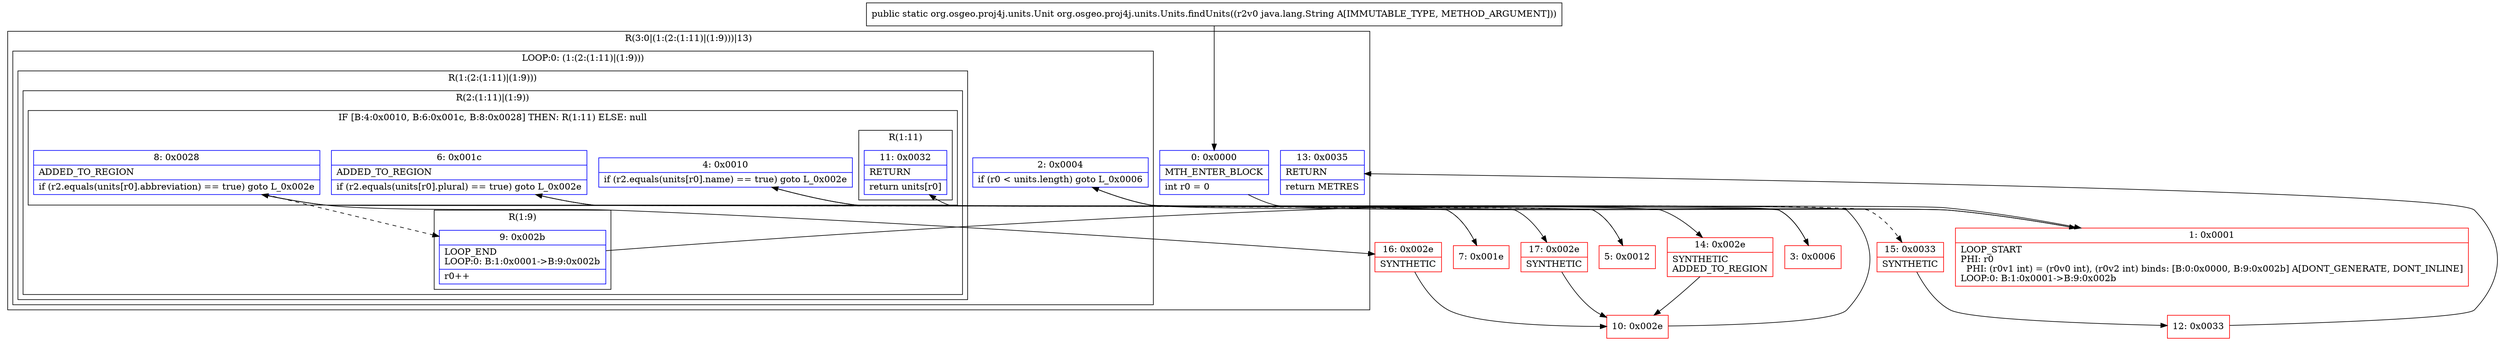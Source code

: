 digraph "CFG fororg.osgeo.proj4j.units.Units.findUnits(Ljava\/lang\/String;)Lorg\/osgeo\/proj4j\/units\/Unit;" {
subgraph cluster_Region_1700452637 {
label = "R(3:0|(1:(2:(1:11)|(1:9)))|13)";
node [shape=record,color=blue];
Node_0 [shape=record,label="{0\:\ 0x0000|MTH_ENTER_BLOCK\l|int r0 = 0\l}"];
subgraph cluster_LoopRegion_1154285988 {
label = "LOOP:0: (1:(2:(1:11)|(1:9)))";
node [shape=record,color=blue];
Node_2 [shape=record,label="{2\:\ 0x0004|if (r0 \< units.length) goto L_0x0006\l}"];
subgraph cluster_Region_980646740 {
label = "R(1:(2:(1:11)|(1:9)))";
node [shape=record,color=blue];
subgraph cluster_Region_1234091003 {
label = "R(2:(1:11)|(1:9))";
node [shape=record,color=blue];
subgraph cluster_IfRegion_1418350069 {
label = "IF [B:4:0x0010, B:6:0x001c, B:8:0x0028] THEN: R(1:11) ELSE: null";
node [shape=record,color=blue];
Node_4 [shape=record,label="{4\:\ 0x0010|if (r2.equals(units[r0].name) == true) goto L_0x002e\l}"];
Node_6 [shape=record,label="{6\:\ 0x001c|ADDED_TO_REGION\l|if (r2.equals(units[r0].plural) == true) goto L_0x002e\l}"];
Node_8 [shape=record,label="{8\:\ 0x0028|ADDED_TO_REGION\l|if (r2.equals(units[r0].abbreviation) == true) goto L_0x002e\l}"];
subgraph cluster_Region_1739322440 {
label = "R(1:11)";
node [shape=record,color=blue];
Node_11 [shape=record,label="{11\:\ 0x0032|RETURN\l|return units[r0]\l}"];
}
}
subgraph cluster_Region_1914152907 {
label = "R(1:9)";
node [shape=record,color=blue];
Node_9 [shape=record,label="{9\:\ 0x002b|LOOP_END\lLOOP:0: B:1:0x0001\-\>B:9:0x002b\l|r0++\l}"];
}
}
}
}
Node_13 [shape=record,label="{13\:\ 0x0035|RETURN\l|return METRES\l}"];
}
Node_1 [shape=record,color=red,label="{1\:\ 0x0001|LOOP_START\lPHI: r0 \l  PHI: (r0v1 int) = (r0v0 int), (r0v2 int) binds: [B:0:0x0000, B:9:0x002b] A[DONT_GENERATE, DONT_INLINE]\lLOOP:0: B:1:0x0001\-\>B:9:0x002b\l}"];
Node_3 [shape=record,color=red,label="{3\:\ 0x0006}"];
Node_5 [shape=record,color=red,label="{5\:\ 0x0012}"];
Node_7 [shape=record,color=red,label="{7\:\ 0x001e}"];
Node_10 [shape=record,color=red,label="{10\:\ 0x002e}"];
Node_12 [shape=record,color=red,label="{12\:\ 0x0033}"];
Node_14 [shape=record,color=red,label="{14\:\ 0x002e|SYNTHETIC\lADDED_TO_REGION\l}"];
Node_15 [shape=record,color=red,label="{15\:\ 0x0033|SYNTHETIC\l}"];
Node_16 [shape=record,color=red,label="{16\:\ 0x002e|SYNTHETIC\l}"];
Node_17 [shape=record,color=red,label="{17\:\ 0x002e|SYNTHETIC\l}"];
MethodNode[shape=record,label="{public static org.osgeo.proj4j.units.Unit org.osgeo.proj4j.units.Units.findUnits((r2v0 java.lang.String A[IMMUTABLE_TYPE, METHOD_ARGUMENT])) }"];
MethodNode -> Node_0;
Node_0 -> Node_1;
Node_2 -> Node_3;
Node_2 -> Node_15[style=dashed];
Node_4 -> Node_5[style=dashed];
Node_4 -> Node_14;
Node_6 -> Node_7[style=dashed];
Node_6 -> Node_17;
Node_8 -> Node_9[style=dashed];
Node_8 -> Node_16;
Node_9 -> Node_1;
Node_1 -> Node_2;
Node_3 -> Node_4;
Node_5 -> Node_6;
Node_7 -> Node_8;
Node_10 -> Node_11;
Node_12 -> Node_13;
Node_14 -> Node_10;
Node_15 -> Node_12;
Node_16 -> Node_10;
Node_17 -> Node_10;
}

